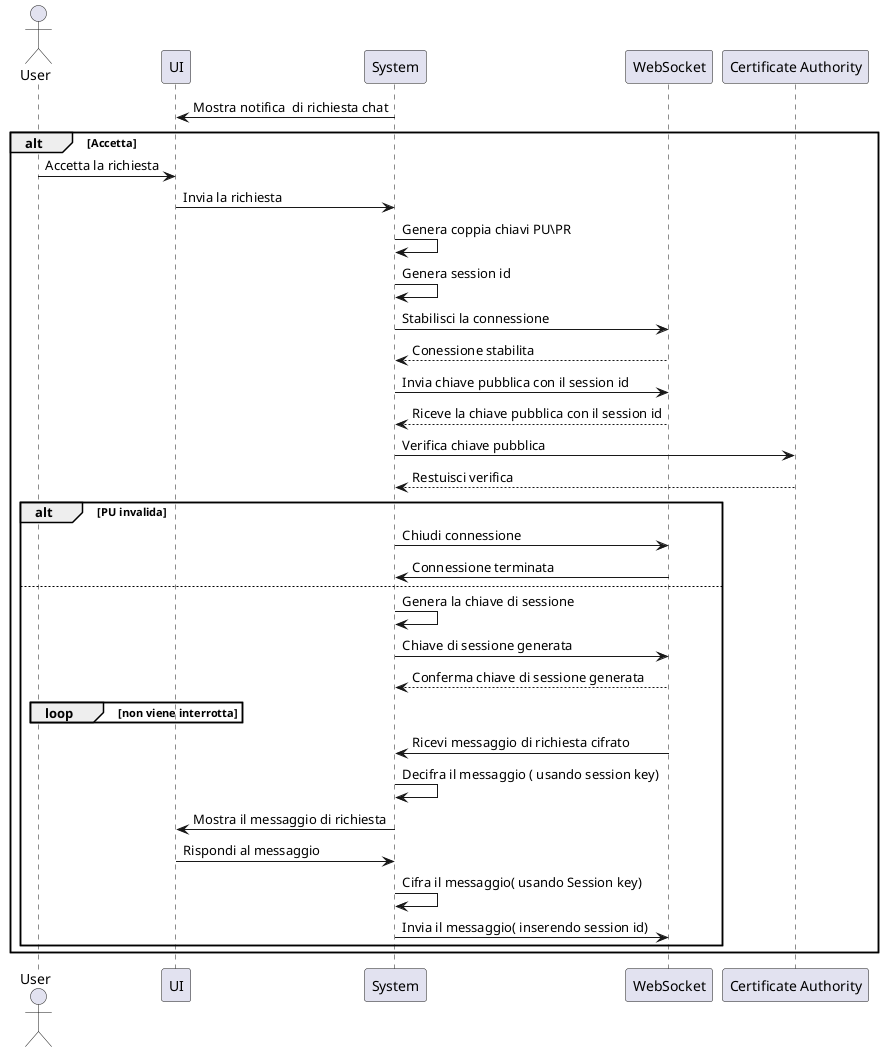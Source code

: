@startuml
actor User as A
participant UI
participant System as S
participant "WebSocket" as W
participant "Certificate Authority" as CA
S->UI:Mostra notifica  di richiesta chat
alt Accetta
A->UI:Accetta la richiesta
UI->S:Invia la richiesta
S->S:Genera coppia chiavi PU\PR
S->S:Genera session id
S->W:Stabilisci la connessione
W-->S:Conessione stabilita
S->W:Invia chiave pubblica con il session id
W-->S:Riceve la chiave pubblica con il session id
S->CA:Verifica chiave pubblica
CA-->S:Restuisci verifica
alt PU invalida
S->W:Chiudi connessione
W->S:Connessione terminata
else
S->S:Genera la chiave di sessione
S->W:Chiave di sessione generata
W-->S:Conferma chiave di sessione generata
loop non viene interrotta

end
W->S:Ricevi messaggio di richiesta cifrato
S->S:Decifra il messaggio ( usando session key)
S->UI:Mostra il messaggio di richiesta
UI->S:Rispondi al messaggio
S->S: Cifra il messaggio( usando Session key)
S->W:Invia il messaggio( inserendo session id)
end
end
@enduml